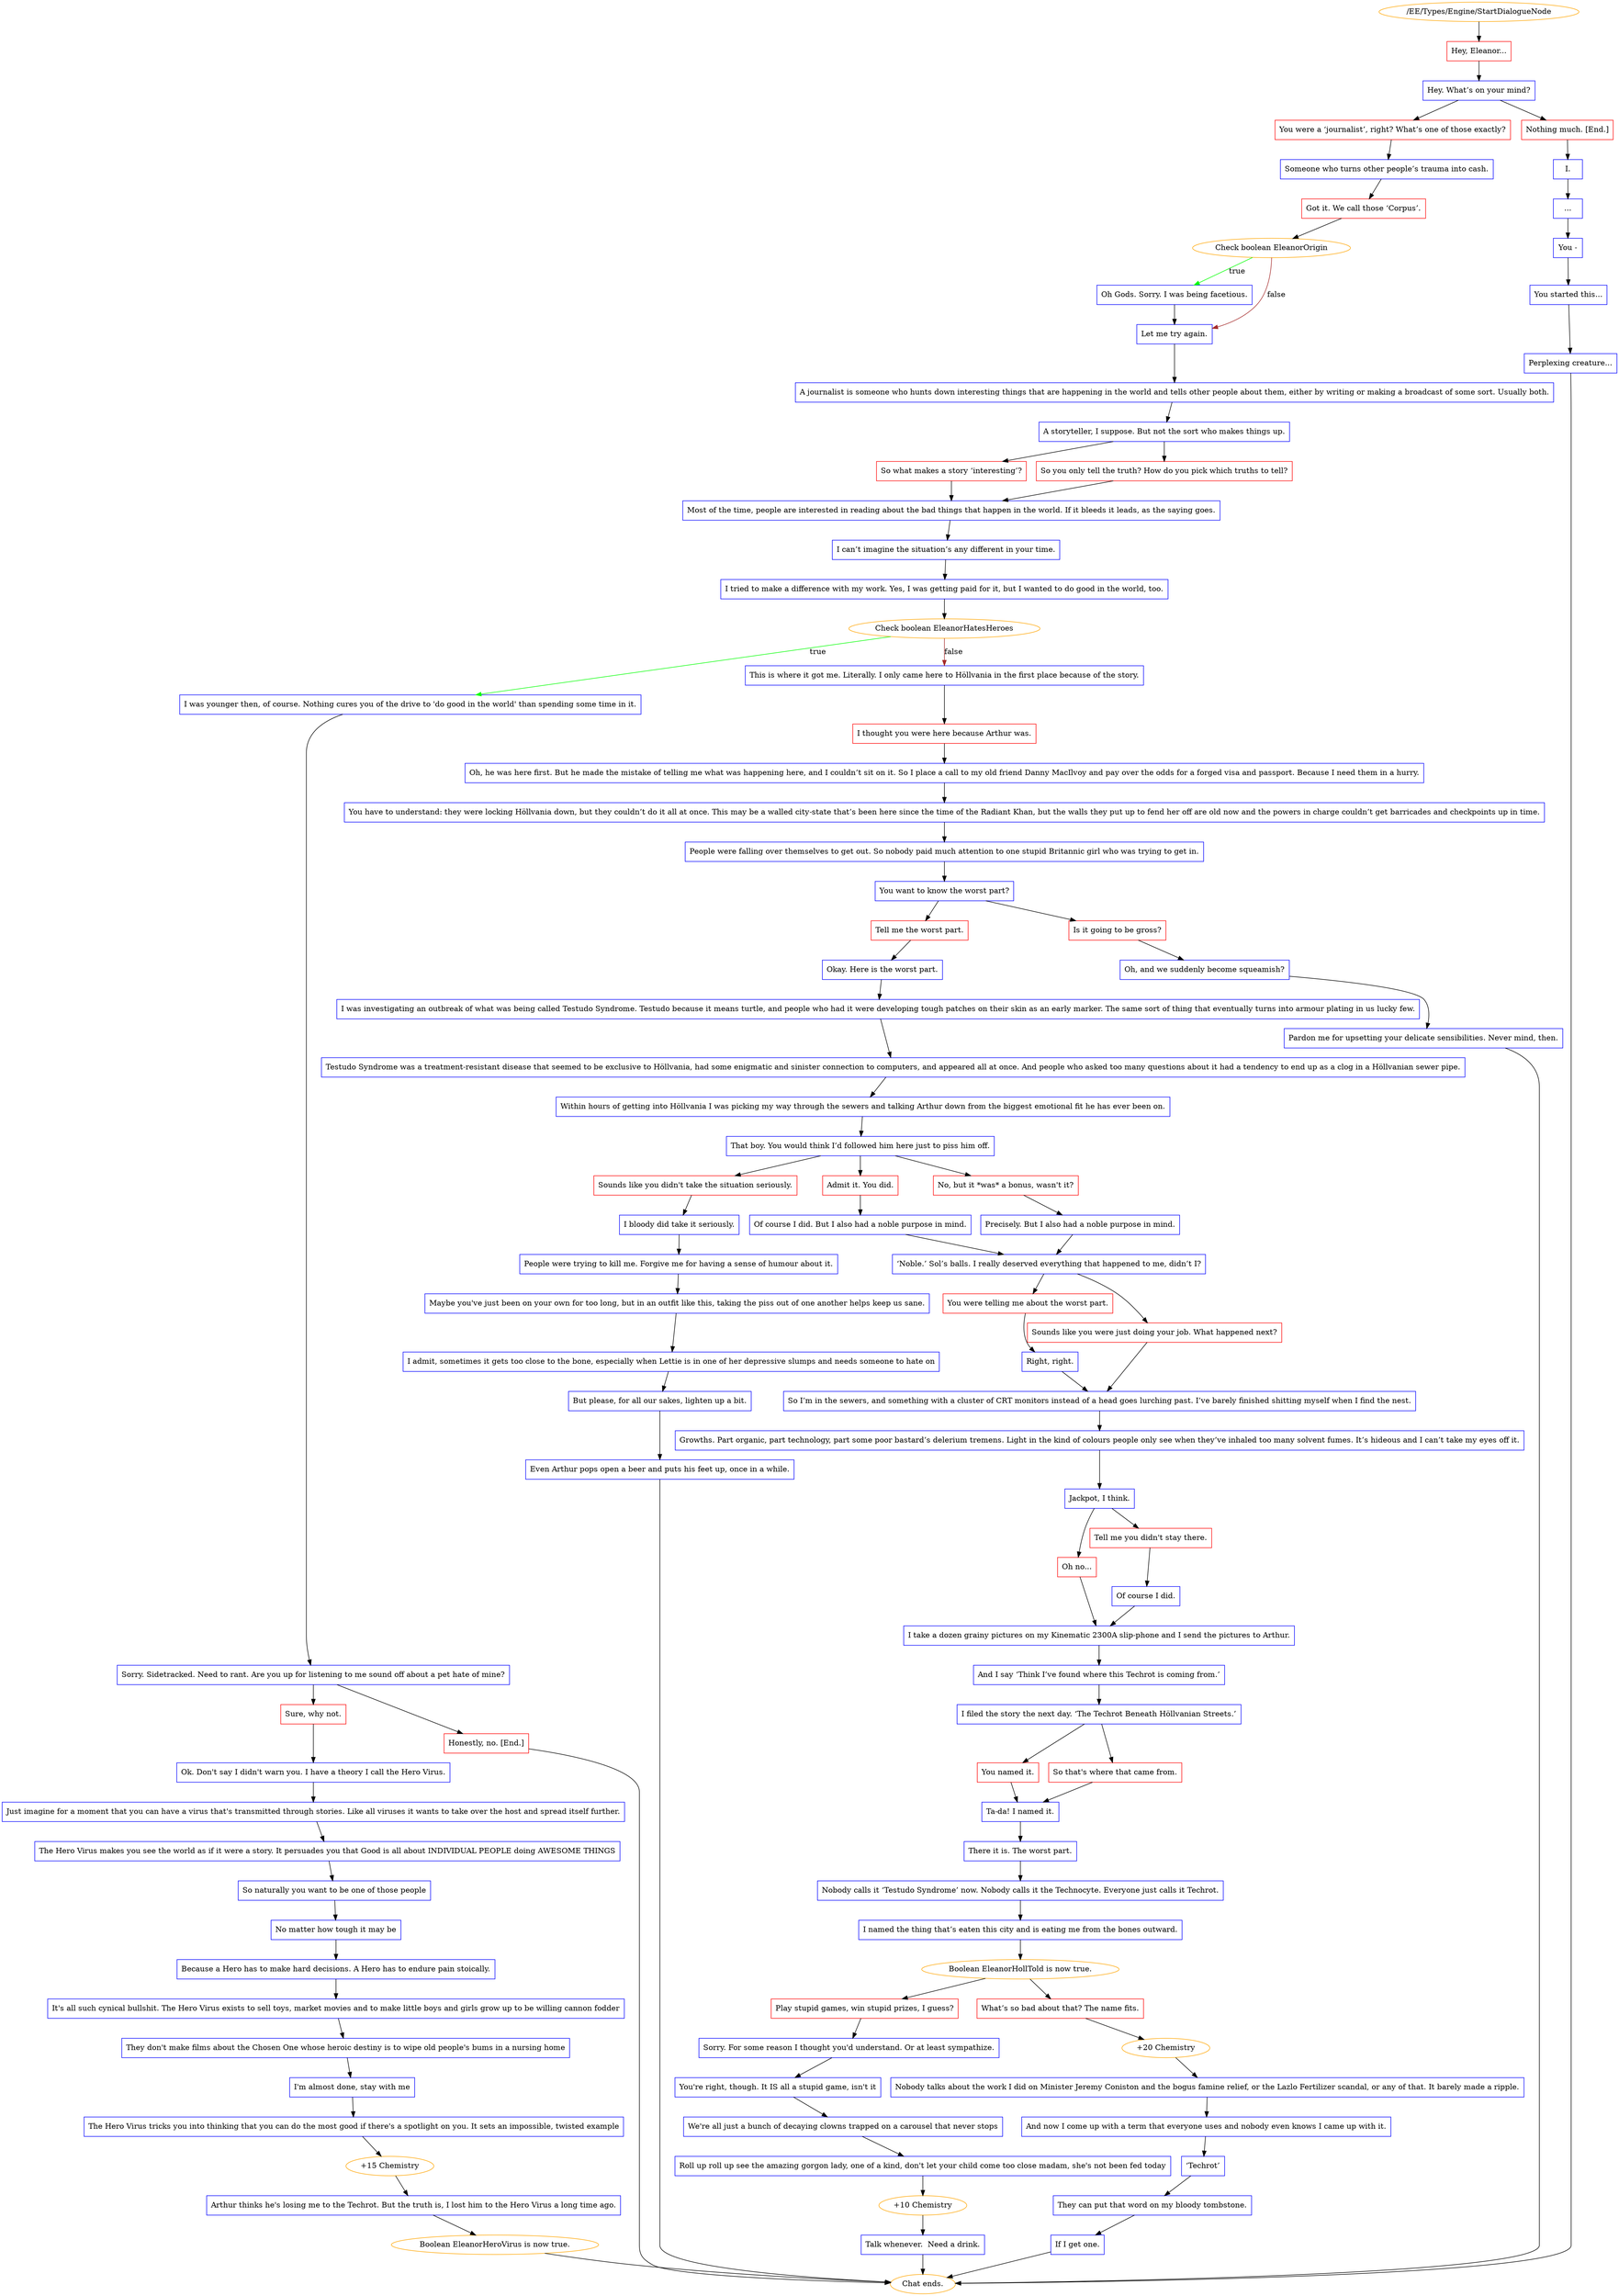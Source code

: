 digraph {
	673 [label="/EE/Types/Engine/StartDialogueNode",color=orange];
		673 -> 674;
	674 [label="Hey, Eleanor...",shape=box,color=red];
		674 -> 675;
	675 [label="Hey. What’s on your mind?",shape=box,color=blue];
		675 -> 683;
		675 -> 676;
	683 [label="You were a ‘journalist’, right? What’s one of those exactly?",shape=box,color=red];
		683 -> 684;
	676 [label="Nothing much. [End.]",shape=box,color=red];
		676 -> 677;
	684 [label="Someone who turns other people’s trauma into cash.",shape=box,color=blue];
		684 -> 685;
	677 [label="I.",shape=box,color=blue];
		677 -> 678;
	685 [label="Got it. We call those ‘Corpus’.",shape=box,color=red];
		685 -> 686;
	678 [label="...",shape=box,color=blue];
		678 -> 679;
	686 [label="Check boolean EleanorOrigin",color=orange];
		686 -> 687 [label=true,color=green];
		686 -> 688 [label=false,color=brown];
	679 [label="You -",shape=box,color=blue];
		679 -> 680;
	687 [label="Oh Gods. Sorry. I was being facetious.",shape=box,color=blue];
		687 -> 688;
	688 [label="Let me try again.",shape=box,color=blue];
		688 -> 689;
	680 [label="You started this...",shape=box,color=blue];
		680 -> 681;
	689 [label="A journalist is someone who hunts down interesting things that are happening in the world and tells other people about them, either by writing or making a broadcast of some sort. Usually both.",shape=box,color=blue];
		689 -> 690;
	681 [label="Perplexing creature...",shape=box,color=blue];
		681 -> "Chat ends.";
	690 [label="A storyteller, I suppose. But not the sort who makes things up.",shape=box,color=blue];
		690 -> 691;
		690 -> 692;
	"Chat ends." [color=orange];
	691 [label="So what makes a story ‘interesting’?",shape=box,color=red];
		691 -> 693;
	692 [label="So you only tell the truth? How do you pick which truths to tell?",shape=box,color=red];
		692 -> 693;
	693 [label="Most of the time, people are interested in reading about the bad things that happen in the world. If it bleeds it leads, as the saying goes.",shape=box,color=blue];
		693 -> 694;
	694 [label="I can’t imagine the situation’s any different in your time.",shape=box,color=blue];
		694 -> 695;
	695 [label="I tried to make a difference with my work. Yes, I was getting paid for it, but I wanted to do good in the world, too.",shape=box,color=blue];
		695 -> 696;
	696 [label="Check boolean EleanorHatesHeroes",color=orange];
		696 -> 697 [label=true,color=green];
		696 -> 698 [label=false,color=brown];
	697 [label="I was younger then, of course. Nothing cures you of the drive to 'do good in the world' than spending some time in it.",shape=box,color=blue];
		697 -> 699;
	698 [label="This is where it got me. Literally. I only came here to Höllvania in the first place because of the story.",shape=box,color=blue];
		698 -> 700;
	699 [label="Sorry. Sidetracked. Need to rant. Are you up for listening to me sound off about a pet hate of mine?",shape=box,color=blue];
		699 -> 701;
		699 -> 702;
	700 [label="I thought you were here because Arthur was.",shape=box,color=red];
		700 -> 705;
	701 [label="Sure, why not.",shape=box,color=red];
		701 -> 704;
	702 [label="Honestly, no. [End.]",shape=box,color=red];
		702 -> "Chat ends.";
	705 [label="Oh, he was here first. But he made the mistake of telling me what was happening here, and I couldn’t sit on it. So I place a call to my old friend Danny MacIlvoy and pay over the odds for a forged visa and passport. Because I need them in a hurry.",shape=box,color=blue];
		705 -> 706;
	704 [label="Ok. Don't say I didn't warn you. I have a theory I call the Hero Virus.",shape=box,color=blue];
		704 -> 707;
	"Chat ends." [color=orange];
	706 [label="You have to understand: they were locking Höllvania down, but they couldn’t do it all at once. This may be a walled city-state that’s been here since the time of the Radiant Khan, but the walls they put up to fend her off are old now and the powers in charge couldn’t get barricades and checkpoints up in time.",shape=box,color=blue];
		706 -> 708;
	707 [label="Just imagine for a moment that you can have a virus that's transmitted through stories. Like all viruses it wants to take over the host and spread itself further.",shape=box,color=blue];
		707 -> 709;
	708 [label="People were falling over themselves to get out. So nobody paid much attention to one stupid Britannic girl who was trying to get in.",shape=box,color=blue];
		708 -> 710;
	709 [label="The Hero Virus makes you see the world as if it were a story. It persuades you that Good is all about INDIVIDUAL PEOPLE doing AWESOME THINGS",shape=box,color=blue];
		709 -> 711;
	710 [label="You want to know the worst part?",shape=box,color=blue];
		710 -> 712;
		710 -> 713;
	711 [label="So naturally you want to be one of those people",shape=box,color=blue];
		711 -> 720;
	712 [label="Tell me the worst part.",shape=box,color=red];
		712 -> 717;
	713 [label="Is it going to be gross?",shape=box,color=red];
		713 -> 714;
	720 [label="No matter how tough it may be",shape=box,color=blue];
		720 -> 721;
	717 [label="Okay. Here is the worst part.",shape=box,color=blue];
		717 -> 718;
	714 [label="Oh, and we suddenly become squeamish?",shape=box,color=blue];
		714 -> 715;
	721 [label="Because a Hero has to make hard decisions. A Hero has to endure pain stoically.",shape=box,color=blue];
		721 -> 722;
	718 [label="I was investigating an outbreak of what was being called Testudo Syndrome. Testudo because it means turtle, and people who had it were developing tough patches on their skin as an early marker. The same sort of thing that eventually turns into armour plating in us lucky few.",shape=box,color=blue];
		718 -> 719;
	715 [label="Pardon me for upsetting your delicate sensibilities. Never mind, then.",shape=box,color=blue];
		715 -> "Chat ends.";
	722 [label="It's all such cynical bullshit. The Hero Virus exists to sell toys, market movies and to make little boys and girls grow up to be willing cannon fodder",shape=box,color=blue];
		722 -> 723;
	719 [label="Testudo Syndrome was a treatment-resistant disease that seemed to be exclusive to Höllvania, had some enigmatic and sinister connection to computers, and appeared all at once. And people who asked too many questions about it had a tendency to end up as a clog in a Höllvanian sewer pipe.",shape=box,color=blue];
		719 -> 724;
	"Chat ends." [color=orange];
	723 [label="They don't make films about the Chosen One whose heroic destiny is to wipe old people's bums in a nursing home",shape=box,color=blue];
		723 -> 725;
	724 [label="Within hours of getting into Höllvania I was picking my way through the sewers and talking Arthur down from the biggest emotional fit he has ever been on.",shape=box,color=blue];
		724 -> 726;
	725 [label="I'm almost done, stay with me",shape=box,color=blue];
		725 -> 727;
	726 [label="That boy. You would think I’d followed him here just to piss him off.",shape=box,color=blue];
		726 -> 728;
		726 -> 729;
		726 -> 730;
	727 [label="The Hero Virus tricks you into thinking that you can do the most good if there's a spotlight on you. It sets an impossible, twisted example",shape=box,color=blue];
		727 -> 733;
	728 [label="Sounds like you didn't take the situation seriously.",shape=box,color=red];
		728 -> 735;
	729 [label="Admit it. You did.",shape=box,color=red];
		729 -> 736;
	730 [label="No, but it *was* a bonus, wasn't it?",shape=box,color=red];
		730 -> 737;
	733 [label="+15 Chemistry",color=orange];
		733 -> 731;
	735 [label="I bloody did take it seriously.",shape=box,color=blue];
		735 -> 738;
	736 [label="Of course I did. But I also had a noble purpose in mind.",shape=box,color=blue];
		736 -> 739;
	737 [label="Precisely. But I also had a noble purpose in mind.",shape=box,color=blue];
		737 -> 739;
	731 [label="Arthur thinks he's losing me to the Techrot. But the truth is, I lost him to the Hero Virus a long time ago.",shape=box,color=blue];
		731 -> 732;
	738 [label="People were trying to kill me. Forgive me for having a sense of humour about it.",shape=box,color=blue];
		738 -> 740;
	739 [label="‘Noble.’ Sol’s balls. I really deserved everything that happened to me, didn’t I?",shape=box,color=blue];
		739 -> 741;
		739 -> 742;
	732 [label="Boolean EleanorHeroVirus is now true.",color=orange];
		732 -> "Chat ends.";
	740 [label="Maybe you've just been on your own for too long, but in an outfit like this, taking the piss out of one another helps keep us sane.",shape=box,color=blue];
		740 -> 745;
	741 [label="You were telling me about the worst part.",shape=box,color=red];
		741 -> 743;
	742 [label="Sounds like you were just doing your job. What happened next?",shape=box,color=red];
		742 -> 744;
	"Chat ends." [color=orange];
	745 [label="I admit, sometimes it gets too close to the bone, especially when Lettie is in one of her depressive slumps and needs someone to hate on",shape=box,color=blue];
		745 -> 746;
	743 [label="Right, right.",shape=box,color=blue];
		743 -> 744;
	744 [label="So I’m in the sewers, and something with a cluster of CRT monitors instead of a head goes lurching past. I’ve barely finished shitting myself when I find the nest.",shape=box,color=blue];
		744 -> 749;
	746 [label="But please, for all our sakes, lighten up a bit.",shape=box,color=blue];
		746 -> 747;
	749 [label="Growths. Part organic, part technology, part some poor bastard’s delerium tremens. Light in the kind of colours people only see when they’ve inhaled too many solvent fumes. It’s hideous and I can’t take my eyes off it.",shape=box,color=blue];
		749 -> 750;
	747 [label="Even Arthur pops open a beer and puts his feet up, once in a while.",shape=box,color=blue];
		747 -> "Chat ends.";
	750 [label="Jackpot, I think.",shape=box,color=blue];
		750 -> 751;
		750 -> 752;
	"Chat ends." [color=orange];
	751 [label="Oh no...",shape=box,color=red];
		751 -> 754;
	752 [label="Tell me you didn't stay there.",shape=box,color=red];
		752 -> 753;
	754 [label="I take a dozen grainy pictures on my Kinematic 2300A slip-phone and I send the pictures to Arthur.",shape=box,color=blue];
		754 -> 755;
	753 [label="Of course I did.",shape=box,color=blue];
		753 -> 754;
	755 [label="And I say ‘Think I’ve found where this Techrot is coming from.’",shape=box,color=blue];
		755 -> 756;
	756 [label="I filed the story the next day. ‘The Techrot Beneath Höllvanian Streets.’",shape=box,color=blue];
		756 -> 757;
		756 -> 758;
	757 [label="You named it.",shape=box,color=red];
		757 -> 759;
	758 [label="So that's where that came from.",shape=box,color=red];
		758 -> 759;
	759 [label="Ta-da! I named it.",shape=box,color=blue];
		759 -> 760;
	760 [label="There it is. The worst part.",shape=box,color=blue];
		760 -> 761;
	761 [label="Nobody calls it ‘Testudo Syndrome’ now. Nobody calls it the Technocyte. Everyone just calls it Techrot.",shape=box,color=blue];
		761 -> 762;
	762 [label="I named the thing that’s eaten this city and is eating me from the bones outward.",shape=box,color=blue];
		762 -> 763;
	763 [label="Boolean EleanorHollTold is now true.",color=orange];
		763 -> 764;
		763 -> 765;
	764 [label="Play stupid games, win stupid prizes, I guess?",shape=box,color=red];
		764 -> 766;
	765 [label="What’s so bad about that? The name fits.",shape=box,color=red];
		765 -> 778;
	766 [label="Sorry. For some reason I thought you'd understand. Or at least sympathize.",shape=box,color=blue];
		766 -> 767;
	778 [label="+20 Chemistry",color=orange];
		778 -> 773;
	767 [label="You're right, though. It IS all a stupid game, isn't it",shape=box,color=blue];
		767 -> 768;
	773 [label="Nobody talks about the work I did on Minister Jeremy Coniston and the bogus famine relief, or the Lazlo Fertilizer scandal, or any of that. It barely made a ripple.",shape=box,color=blue];
		773 -> 774;
	768 [label="We're all just a bunch of decaying clowns trapped on a carousel that never stops",shape=box,color=blue];
		768 -> 769;
	774 [label="And now I come up with a term that everyone uses and nobody even knows I came up with it.",shape=box,color=blue];
		774 -> 775;
	769 [label="Roll up roll up see the amazing gorgon lady, one of a kind, don't let your child come too close madam, she's not been fed today",shape=box,color=blue];
		769 -> 771;
	775 [label="‘Techrot’",shape=box,color=blue];
		775 -> 776;
	771 [label="+10 Chemistry",color=orange];
		771 -> 770;
	776 [label="They can put that word on my bloody tombstone.",shape=box,color=blue];
		776 -> 777;
	770 [label="Talk whenever.  Need a drink.",shape=box,color=blue];
		770 -> "Chat ends.";
	777 [label="If I get one.",shape=box,color=blue];
		777 -> "Chat ends.";
	"Chat ends." [color=orange];
	"Chat ends." [color=orange];
}